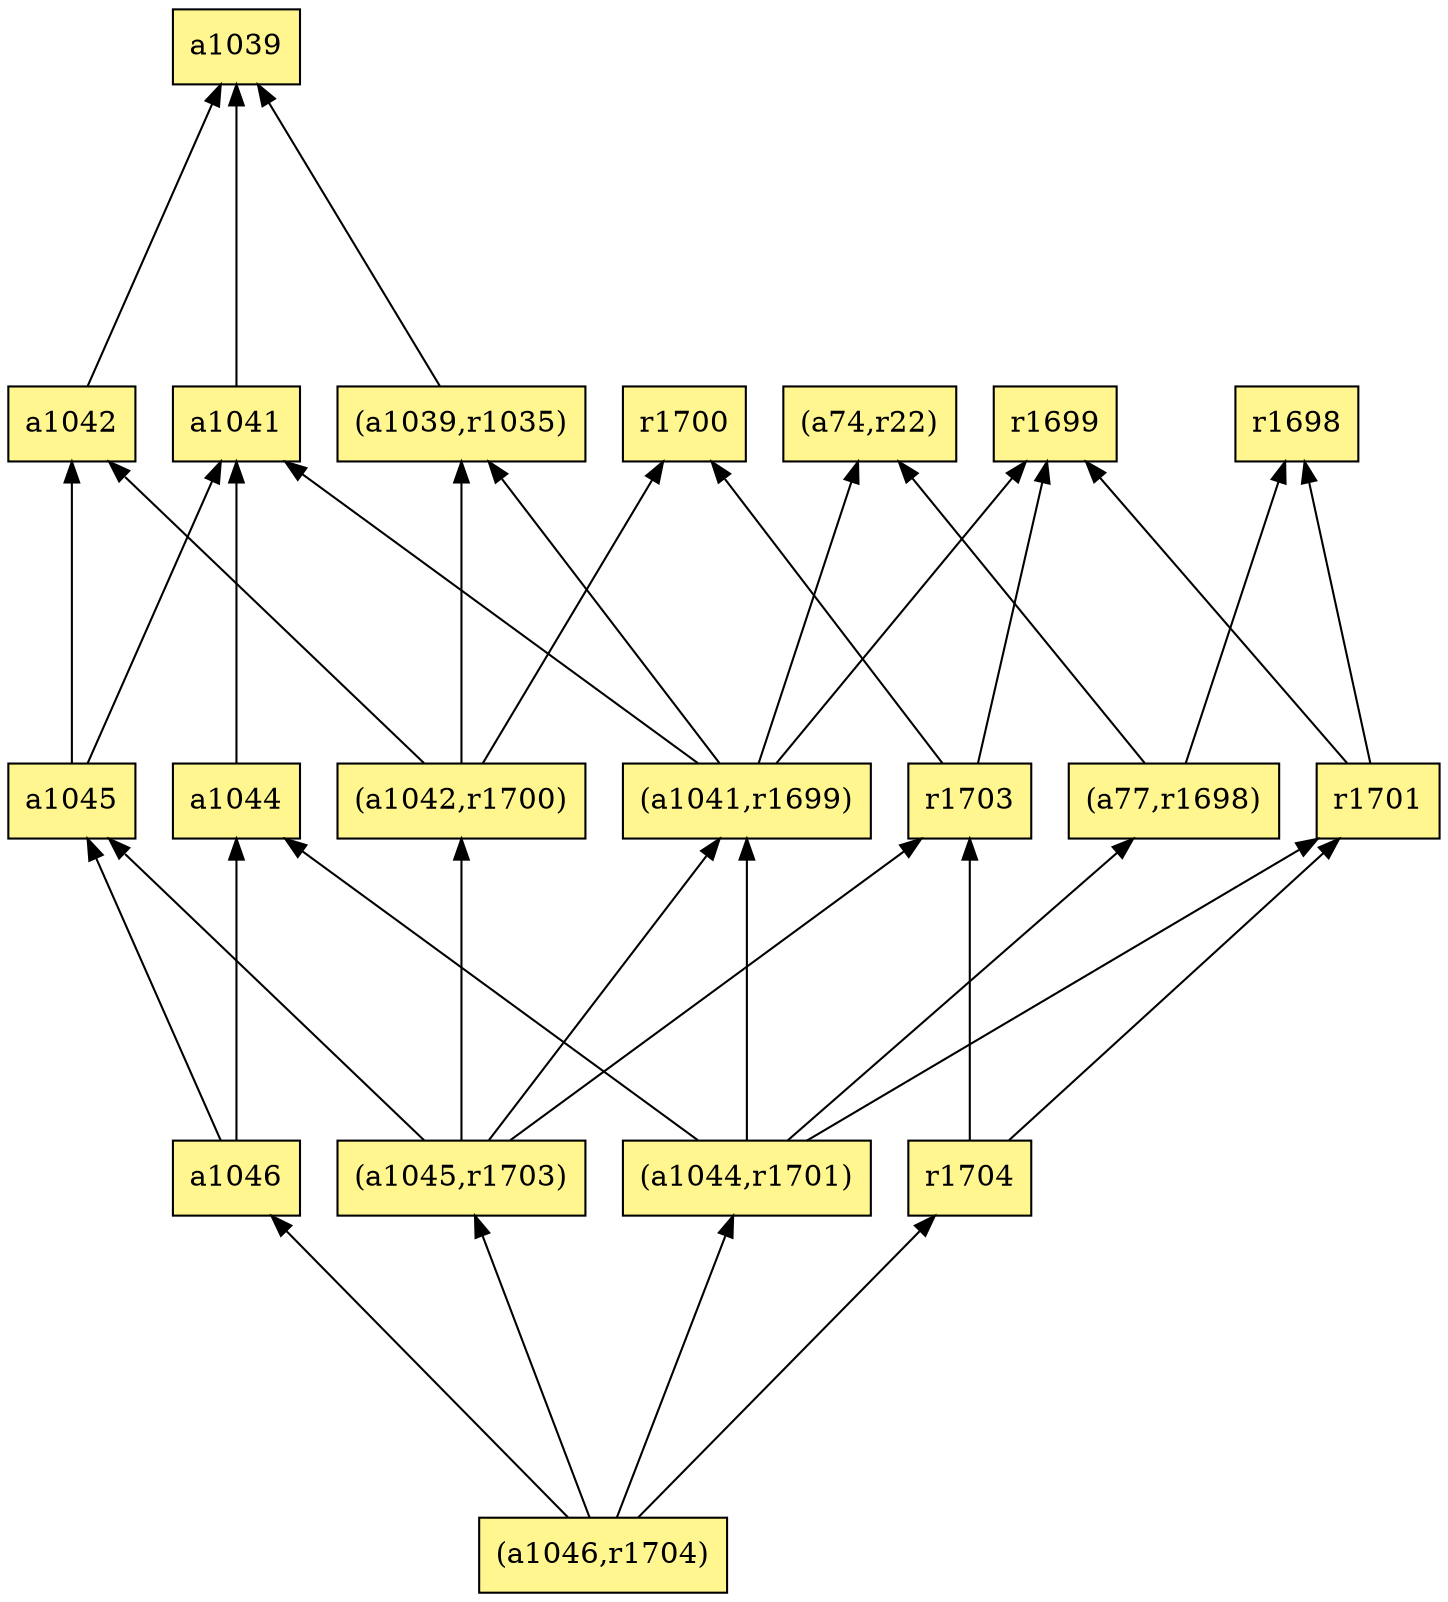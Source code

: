 digraph G {
rankdir=BT;ranksep="2.0";
"a1046" [shape=record,fillcolor=khaki1,style=filled,label="{a1046}"];
"r1703" [shape=record,fillcolor=khaki1,style=filled,label="{r1703}"];
"a1044" [shape=record,fillcolor=khaki1,style=filled,label="{a1044}"];
"r1700" [shape=record,fillcolor=khaki1,style=filled,label="{r1700}"];
"(a1044,r1701)" [shape=record,fillcolor=khaki1,style=filled,label="{(a1044,r1701)}"];
"(a77,r1698)" [shape=record,fillcolor=khaki1,style=filled,label="{(a77,r1698)}"];
"r1704" [shape=record,fillcolor=khaki1,style=filled,label="{r1704}"];
"(a1045,r1703)" [shape=record,fillcolor=khaki1,style=filled,label="{(a1045,r1703)}"];
"r1701" [shape=record,fillcolor=khaki1,style=filled,label="{r1701}"];
"(a1046,r1704)" [shape=record,fillcolor=khaki1,style=filled,label="{(a1046,r1704)}"];
"a1042" [shape=record,fillcolor=khaki1,style=filled,label="{a1042}"];
"a1041" [shape=record,fillcolor=khaki1,style=filled,label="{a1041}"];
"r1698" [shape=record,fillcolor=khaki1,style=filled,label="{r1698}"];
"a1045" [shape=record,fillcolor=khaki1,style=filled,label="{a1045}"];
"(a1041,r1699)" [shape=record,fillcolor=khaki1,style=filled,label="{(a1041,r1699)}"];
"(a1039,r1035)" [shape=record,fillcolor=khaki1,style=filled,label="{(a1039,r1035)}"];
"a1039" [shape=record,fillcolor=khaki1,style=filled,label="{a1039}"];
"r1699" [shape=record,fillcolor=khaki1,style=filled,label="{r1699}"];
"(a1042,r1700)" [shape=record,fillcolor=khaki1,style=filled,label="{(a1042,r1700)}"];
"(a74,r22)" [shape=record,fillcolor=khaki1,style=filled,label="{(a74,r22)}"];
"a1046" -> "a1044"
"a1046" -> "a1045"
"r1703" -> "r1700"
"r1703" -> "r1699"
"a1044" -> "a1041"
"(a1044,r1701)" -> "a1044"
"(a1044,r1701)" -> "(a77,r1698)"
"(a1044,r1701)" -> "(a1041,r1699)"
"(a1044,r1701)" -> "r1701"
"(a77,r1698)" -> "(a74,r22)"
"(a77,r1698)" -> "r1698"
"r1704" -> "r1703"
"r1704" -> "r1701"
"(a1045,r1703)" -> "r1703"
"(a1045,r1703)" -> "a1045"
"(a1045,r1703)" -> "(a1041,r1699)"
"(a1045,r1703)" -> "(a1042,r1700)"
"r1701" -> "r1698"
"r1701" -> "r1699"
"(a1046,r1704)" -> "a1046"
"(a1046,r1704)" -> "(a1044,r1701)"
"(a1046,r1704)" -> "r1704"
"(a1046,r1704)" -> "(a1045,r1703)"
"a1042" -> "a1039"
"a1041" -> "a1039"
"a1045" -> "a1041"
"a1045" -> "a1042"
"(a1041,r1699)" -> "(a1039,r1035)"
"(a1041,r1699)" -> "a1041"
"(a1041,r1699)" -> "(a74,r22)"
"(a1041,r1699)" -> "r1699"
"(a1039,r1035)" -> "a1039"
"(a1042,r1700)" -> "(a1039,r1035)"
"(a1042,r1700)" -> "r1700"
"(a1042,r1700)" -> "a1042"
}